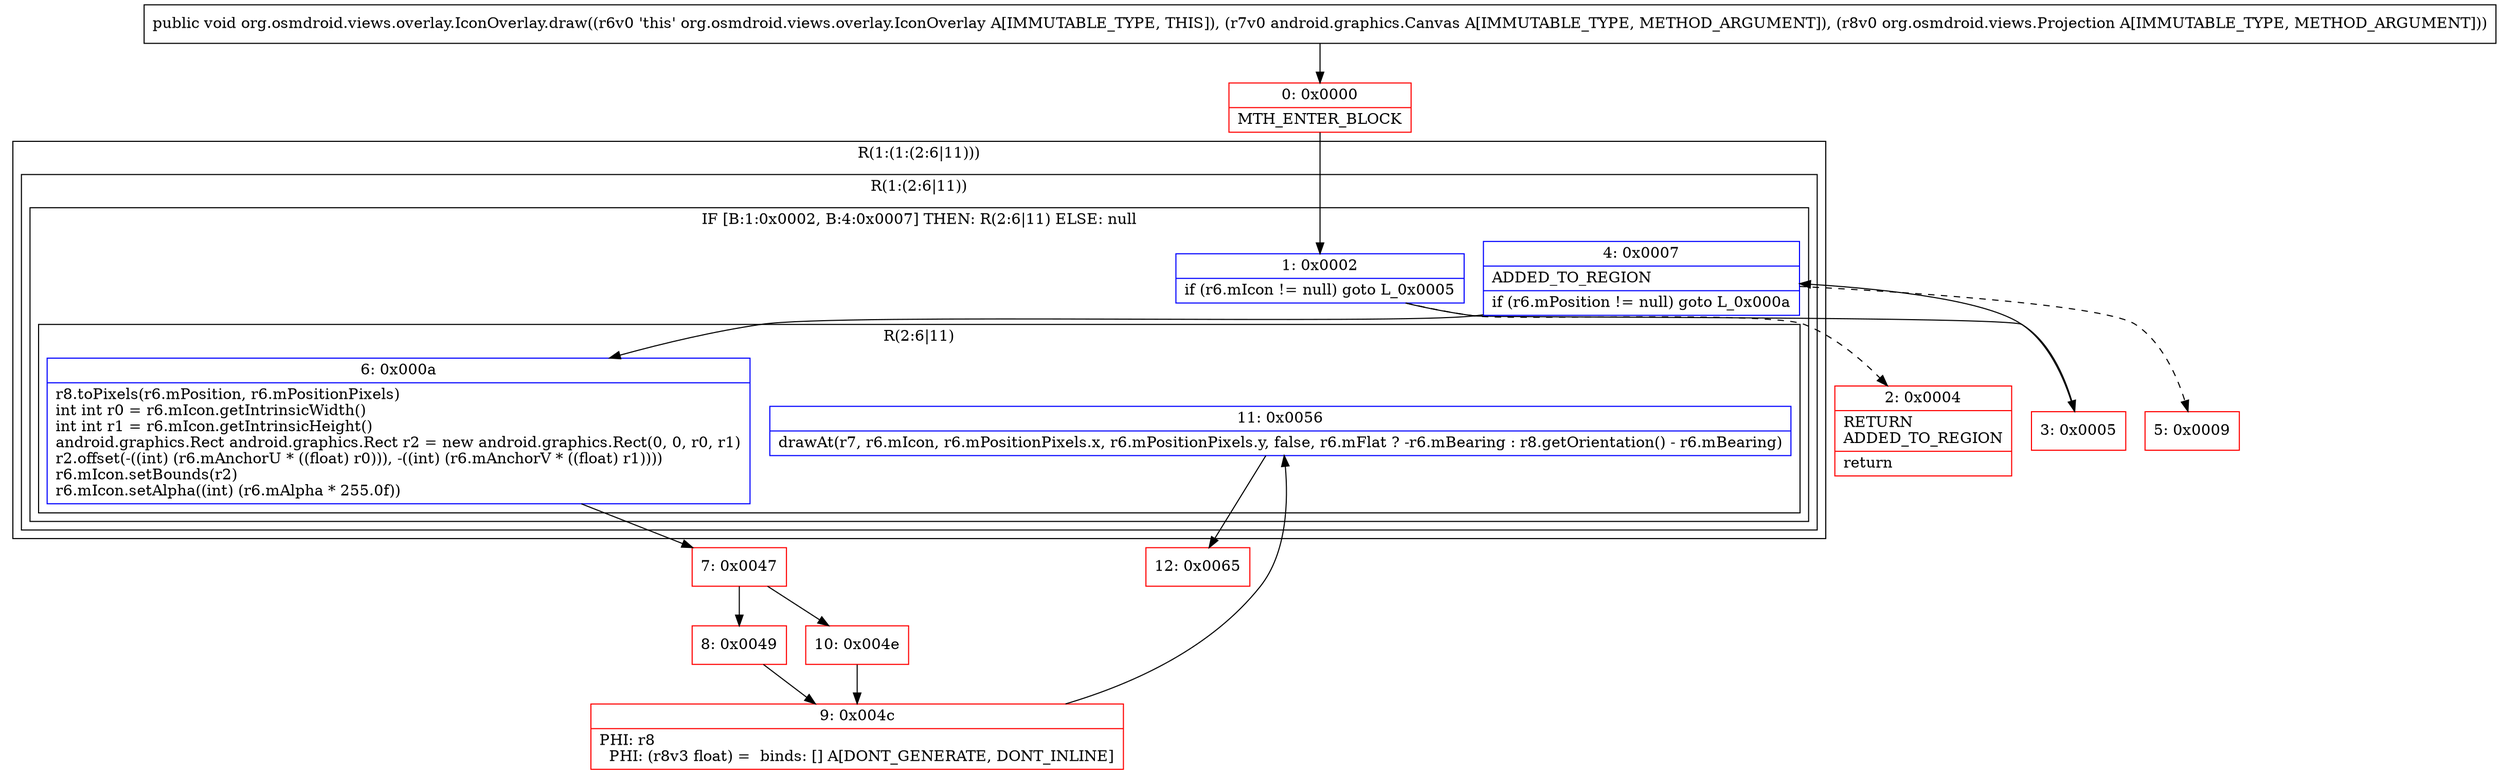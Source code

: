 digraph "CFG fororg.osmdroid.views.overlay.IconOverlay.draw(Landroid\/graphics\/Canvas;Lorg\/osmdroid\/views\/Projection;)V" {
subgraph cluster_Region_274006625 {
label = "R(1:(1:(2:6|11)))";
node [shape=record,color=blue];
subgraph cluster_Region_401573924 {
label = "R(1:(2:6|11))";
node [shape=record,color=blue];
subgraph cluster_IfRegion_318044402 {
label = "IF [B:1:0x0002, B:4:0x0007] THEN: R(2:6|11) ELSE: null";
node [shape=record,color=blue];
Node_1 [shape=record,label="{1\:\ 0x0002|if (r6.mIcon != null) goto L_0x0005\l}"];
Node_4 [shape=record,label="{4\:\ 0x0007|ADDED_TO_REGION\l|if (r6.mPosition != null) goto L_0x000a\l}"];
subgraph cluster_Region_1922247685 {
label = "R(2:6|11)";
node [shape=record,color=blue];
Node_6 [shape=record,label="{6\:\ 0x000a|r8.toPixels(r6.mPosition, r6.mPositionPixels)\lint int r0 = r6.mIcon.getIntrinsicWidth()\lint int r1 = r6.mIcon.getIntrinsicHeight()\landroid.graphics.Rect android.graphics.Rect r2 = new android.graphics.Rect(0, 0, r0, r1)\lr2.offset(\-((int) (r6.mAnchorU * ((float) r0))), \-((int) (r6.mAnchorV * ((float) r1))))\lr6.mIcon.setBounds(r2)\lr6.mIcon.setAlpha((int) (r6.mAlpha * 255.0f))\l}"];
Node_11 [shape=record,label="{11\:\ 0x0056|drawAt(r7, r6.mIcon, r6.mPositionPixels.x, r6.mPositionPixels.y, false, r6.mFlat ? \-r6.mBearing : r8.getOrientation() \- r6.mBearing)\l}"];
}
}
}
}
Node_0 [shape=record,color=red,label="{0\:\ 0x0000|MTH_ENTER_BLOCK\l}"];
Node_2 [shape=record,color=red,label="{2\:\ 0x0004|RETURN\lADDED_TO_REGION\l|return\l}"];
Node_3 [shape=record,color=red,label="{3\:\ 0x0005}"];
Node_5 [shape=record,color=red,label="{5\:\ 0x0009}"];
Node_7 [shape=record,color=red,label="{7\:\ 0x0047}"];
Node_8 [shape=record,color=red,label="{8\:\ 0x0049}"];
Node_9 [shape=record,color=red,label="{9\:\ 0x004c|PHI: r8 \l  PHI: (r8v3 float) =  binds: [] A[DONT_GENERATE, DONT_INLINE]\l}"];
Node_10 [shape=record,color=red,label="{10\:\ 0x004e}"];
Node_12 [shape=record,color=red,label="{12\:\ 0x0065}"];
MethodNode[shape=record,label="{public void org.osmdroid.views.overlay.IconOverlay.draw((r6v0 'this' org.osmdroid.views.overlay.IconOverlay A[IMMUTABLE_TYPE, THIS]), (r7v0 android.graphics.Canvas A[IMMUTABLE_TYPE, METHOD_ARGUMENT]), (r8v0 org.osmdroid.views.Projection A[IMMUTABLE_TYPE, METHOD_ARGUMENT])) }"];
MethodNode -> Node_0;
Node_1 -> Node_2[style=dashed];
Node_1 -> Node_3;
Node_4 -> Node_5[style=dashed];
Node_4 -> Node_6;
Node_6 -> Node_7;
Node_11 -> Node_12;
Node_0 -> Node_1;
Node_3 -> Node_4;
Node_7 -> Node_8;
Node_7 -> Node_10;
Node_8 -> Node_9;
Node_9 -> Node_11;
Node_10 -> Node_9;
}

